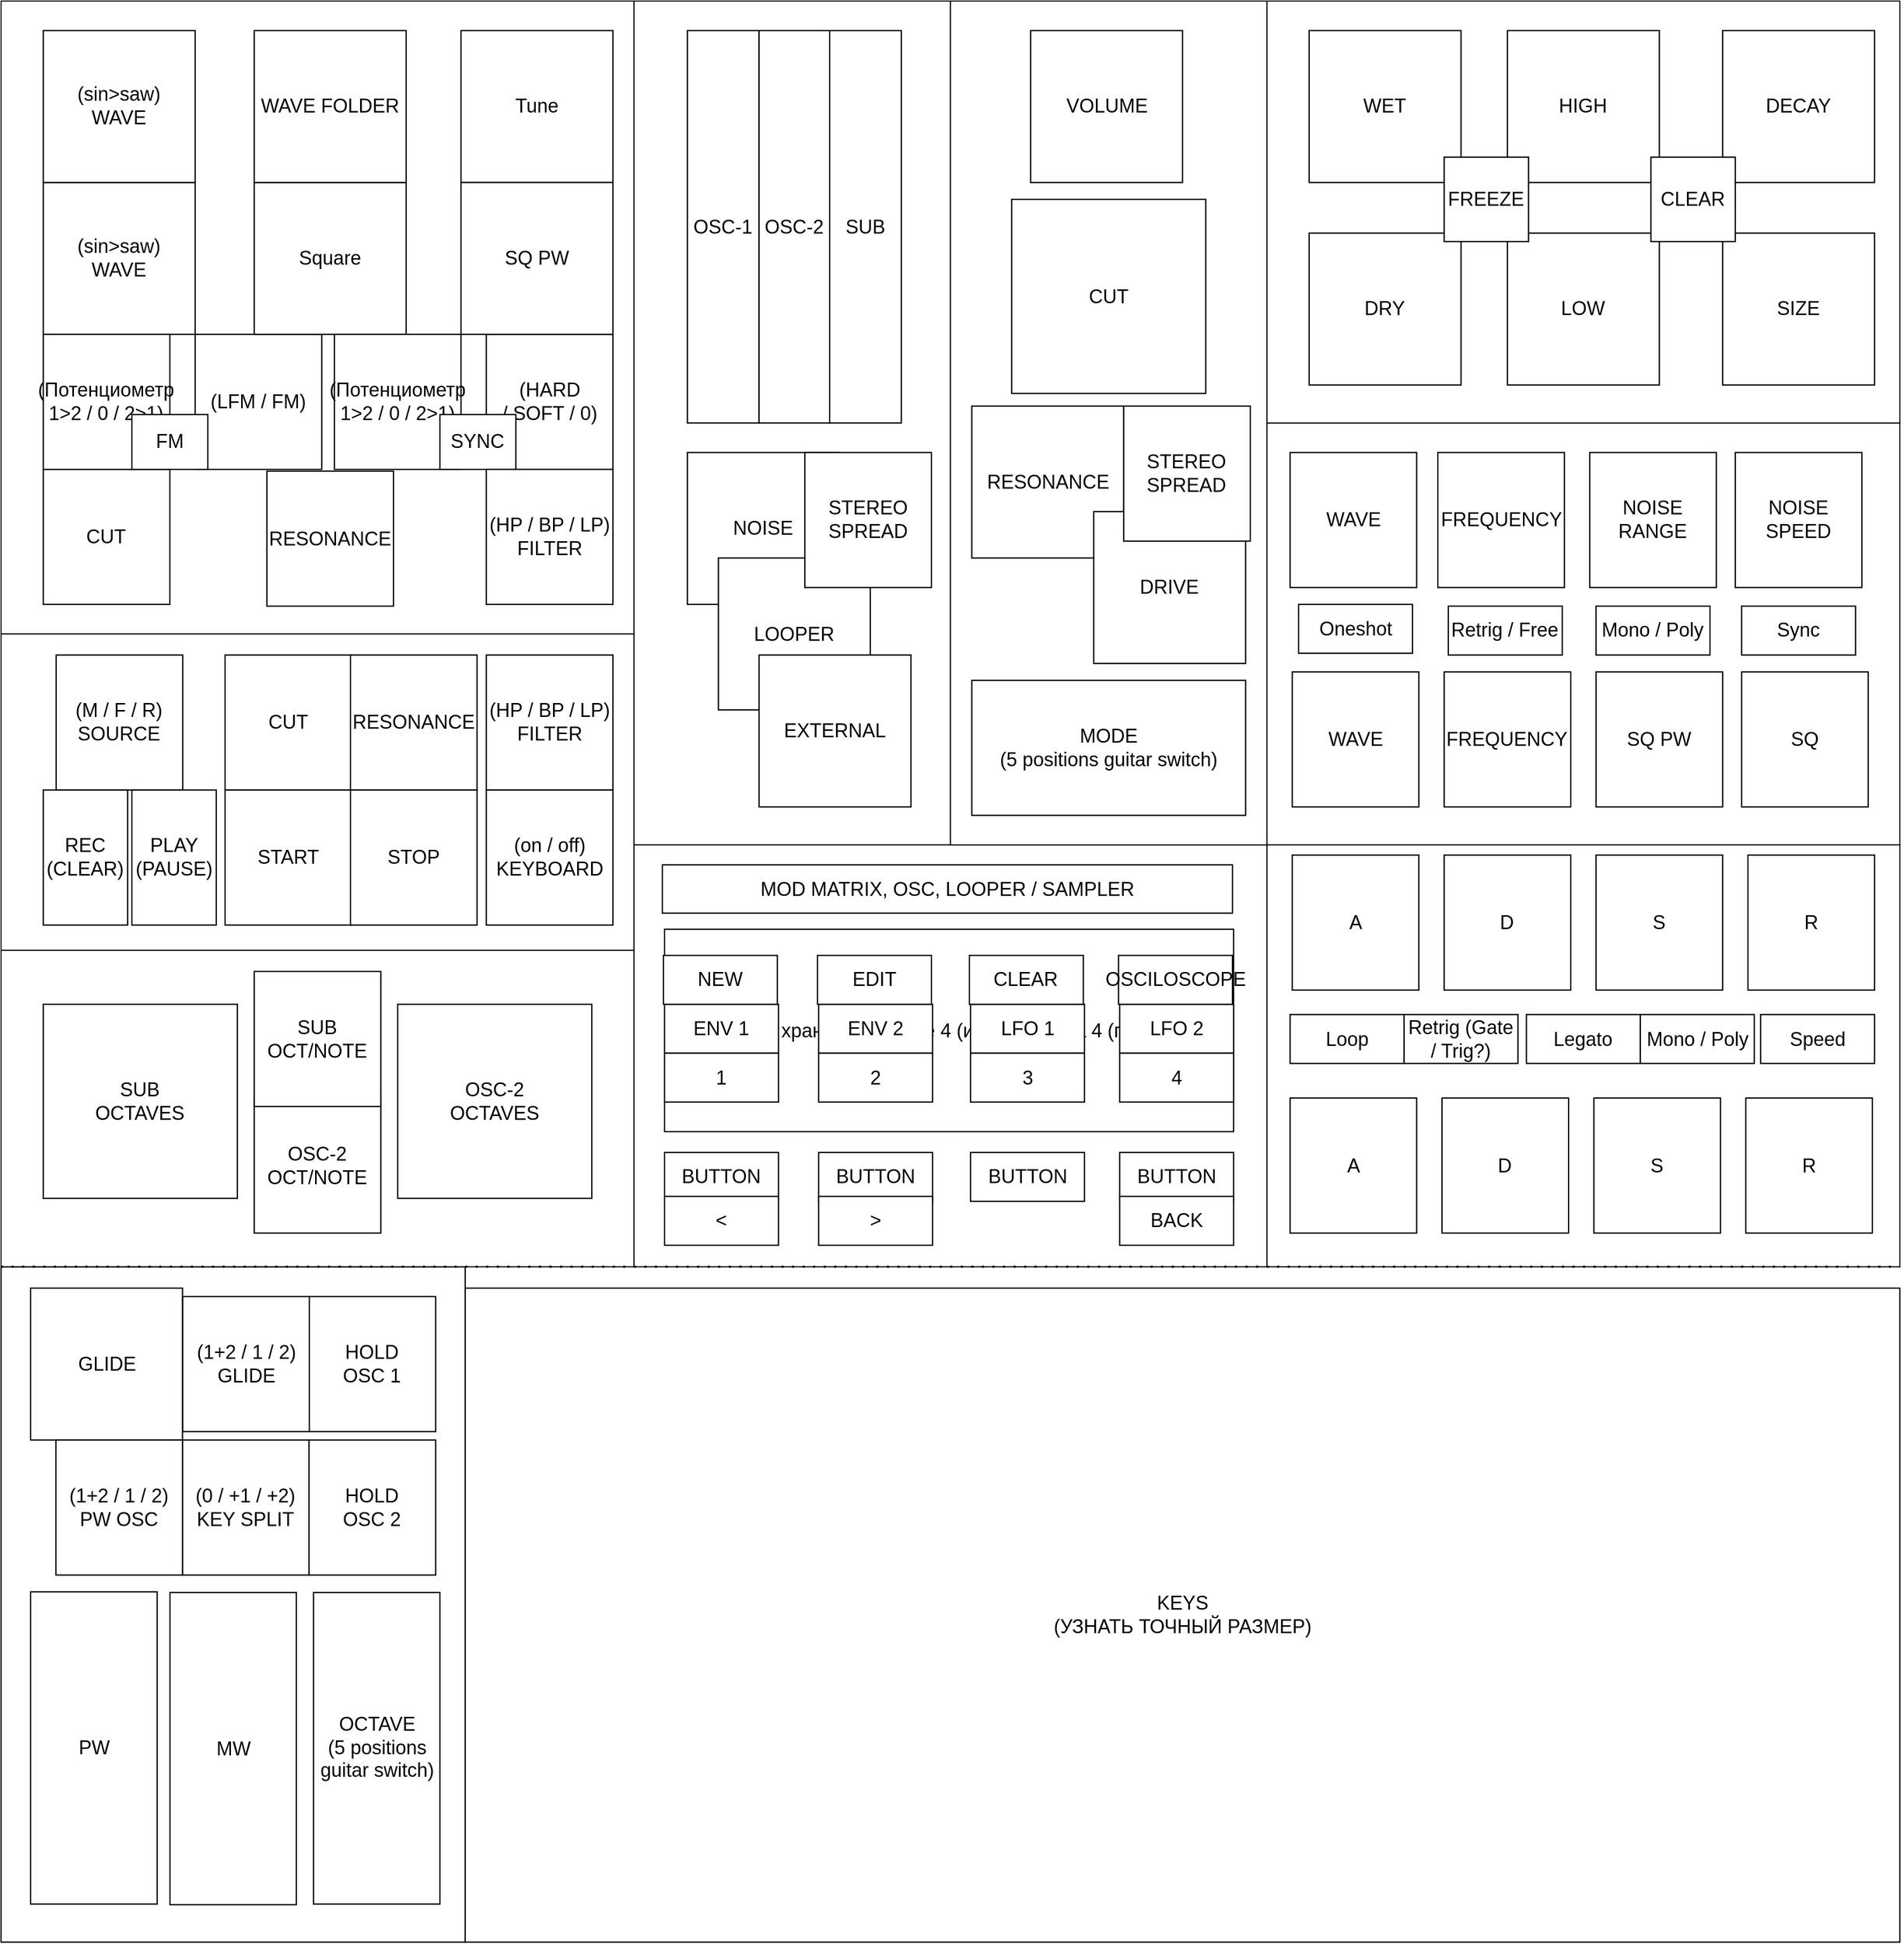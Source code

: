<mxfile version="26.2.14">
  <diagram name="Page-1" id="0yerQAa0baYgFGr-IkGp">
    <mxGraphModel dx="1224" dy="741" grid="1" gridSize="39.37" guides="1" tooltips="1" connect="1" arrows="1" fold="1" page="1" pageScale="1" pageWidth="1776" pageHeight="1811" math="0" shadow="0">
      <root>
        <mxCell id="0" />
        <mxCell id="1" parent="0" />
        <mxCell id="wlH6y_KVvPXo0IShCjxc-1" value="" style="rounded=0;whiteSpace=wrap;html=1;strokeWidth=1.181;fontSize=18;movable=1;resizable=1;rotatable=1;deletable=1;editable=1;locked=0;connectable=1;" parent="1" vertex="1">
          <mxGeometry y="1181.1" width="433.07" height="630.14" as="geometry" />
        </mxCell>
        <mxCell id="xokh4Ez91sBqfJbft43O-5" value="" style="rounded=0;whiteSpace=wrap;html=1;movable=0;resizable=0;rotatable=0;deletable=0;editable=0;locked=1;connectable=0;" parent="1" vertex="1">
          <mxGeometry x="-2.274e-13" y="1.421e-14" width="590.55" height="590.55" as="geometry" />
        </mxCell>
        <mxCell id="xokh4Ez91sBqfJbft43O-4" value="" style="rounded=0;whiteSpace=wrap;html=1;movable=0;resizable=0;rotatable=0;deletable=0;editable=0;locked=1;connectable=0;" parent="1" vertex="1">
          <mxGeometry x="-2.274e-13" y="590.54" width="590.55" height="295.275" as="geometry" />
        </mxCell>
        <mxCell id="xokh4Ez91sBqfJbft43O-3" value="" style="rounded=0;whiteSpace=wrap;html=1;movable=0;resizable=0;rotatable=0;deletable=0;editable=0;locked=1;connectable=0;" parent="1" vertex="1">
          <mxGeometry x="-2.274e-13" y="885.82" width="590.55" height="295.275" as="geometry" />
        </mxCell>
        <mxCell id="xokh4Ez91sBqfJbft43O-2" value="" style="rounded=0;whiteSpace=wrap;html=1;movable=0;resizable=0;rotatable=0;deletable=0;editable=0;locked=1;connectable=0;" parent="1" vertex="1">
          <mxGeometry x="1181.08" y="393.7" width="590.55" height="393.7" as="geometry" />
        </mxCell>
        <mxCell id="d05ju5goZMEUmhi3or16-11" value="" style="rounded=0;whiteSpace=wrap;html=1;movable=0;resizable=0;rotatable=0;deletable=0;editable=0;locked=1;connectable=0;" parent="1" vertex="1">
          <mxGeometry x="1181.1" width="590.55" height="393.7" as="geometry" />
        </mxCell>
        <mxCell id="xokh4Ez91sBqfJbft43O-1" value="" style="rounded=0;whiteSpace=wrap;html=1;movable=0;resizable=0;rotatable=0;deletable=0;editable=0;locked=1;connectable=0;" parent="1" vertex="1">
          <mxGeometry x="1181.1" y="787.4" width="590.55" height="393.7" as="geometry" />
        </mxCell>
        <mxCell id="56mNvcB_yV8vKIjIocQw-3" value="" style="rounded=0;whiteSpace=wrap;html=1;movable=0;resizable=0;rotatable=0;deletable=0;editable=0;locked=1;connectable=0;" parent="1" vertex="1">
          <mxGeometry x="590.55" width="295.27" height="787.4" as="geometry" />
        </mxCell>
        <mxCell id="d05ju5goZMEUmhi3or16-10" value="" style="rounded=0;whiteSpace=wrap;html=1;movable=0;resizable=0;rotatable=0;deletable=0;editable=0;locked=1;connectable=0;" parent="1" vertex="1">
          <mxGeometry x="590.55" y="787.4" width="590.55" height="393.7" as="geometry" />
        </mxCell>
        <mxCell id="m4RewTG6IQld1wpyNN1v-2" value="(sin&amp;gt;saw)&lt;br&gt;WAVE" style="rounded=0;whiteSpace=wrap;html=1;strokeWidth=1.181;fontSize=18;" parent="1" vertex="1">
          <mxGeometry x="39.37" y="169.29" width="141.732" height="141.732" as="geometry" />
        </mxCell>
        <mxCell id="m4RewTG6IQld1wpyNN1v-3" value="(LFM / FM)" style="rounded=0;whiteSpace=wrap;html=1;strokeWidth=1.181;fontSize=18;" parent="1" vertex="1">
          <mxGeometry x="181.1" y="311.02" width="118.11" height="125.984" as="geometry" />
        </mxCell>
        <mxCell id="m4RewTG6IQld1wpyNN1v-4" value="Square" style="rounded=0;whiteSpace=wrap;html=1;strokeWidth=1.181;fontSize=18;" parent="1" vertex="1">
          <mxGeometry x="236.22" y="169.29" width="141.732" height="141.732" as="geometry" />
        </mxCell>
        <mxCell id="m4RewTG6IQld1wpyNN1v-6" value="(HARD /&amp;nbsp;SOFT / 0)" style="rounded=0;whiteSpace=wrap;html=1;strokeWidth=1.181;fontSize=18;" parent="1" vertex="1">
          <mxGeometry x="452.75" y="311.02" width="118.11" height="125.984" as="geometry" />
        </mxCell>
        <mxCell id="m4RewTG6IQld1wpyNN1v-7" value="(sin&amp;gt;saw)&lt;br&gt;WAVE" style="rounded=0;whiteSpace=wrap;html=1;strokeWidth=1.181;fontSize=18;" parent="1" vertex="1">
          <mxGeometry x="39.37" y="27.56" width="141.732" height="141.732" as="geometry" />
        </mxCell>
        <mxCell id="m4RewTG6IQld1wpyNN1v-9" value="WAVE FOLDER" style="rounded=0;whiteSpace=wrap;html=1;strokeWidth=1.181;fontSize=18;" parent="1" vertex="1">
          <mxGeometry x="236.22" y="27.56" width="141.732" height="141.732" as="geometry" />
        </mxCell>
        <mxCell id="m4RewTG6IQld1wpyNN1v-10" value="Tune" style="rounded=0;whiteSpace=wrap;html=1;strokeWidth=1.181;fontSize=18;" parent="1" vertex="1">
          <mxGeometry x="429.13" y="27.56" width="141.732" height="141.732" as="geometry" />
        </mxCell>
        <mxCell id="m4RewTG6IQld1wpyNN1v-14" value="OSC-2&lt;br&gt;OCTAVES" style="rounded=0;whiteSpace=wrap;html=1;strokeWidth=1.181;fontSize=18;" parent="1" vertex="1">
          <mxGeometry x="370.08" y="936.13" width="181.102" height="181.102" as="geometry" />
        </mxCell>
        <mxCell id="m4RewTG6IQld1wpyNN1v-15" value="OSC-2&lt;br&gt;OCT/NOTE" style="rounded=0;whiteSpace=wrap;html=1;strokeWidth=1.181;fontSize=18;" parent="1" vertex="1">
          <mxGeometry x="236.22" y="1023.62" width="118.11" height="125.984" as="geometry" />
        </mxCell>
        <mxCell id="m4RewTG6IQld1wpyNN1v-16" value="SUB&lt;br&gt;OCTAVES" style="rounded=0;whiteSpace=wrap;html=1;strokeWidth=1.181;fontSize=18;" parent="1" vertex="1">
          <mxGeometry x="39.37" y="936.13" width="181.102" height="181.102" as="geometry" />
        </mxCell>
        <mxCell id="m4RewTG6IQld1wpyNN1v-17" value="SUB&lt;br&gt;OCT/NOTE" style="rounded=0;whiteSpace=wrap;html=1;strokeWidth=1.181;fontSize=18;" parent="1" vertex="1">
          <mxGeometry x="236.22" y="905.52" width="118.11" height="125.984" as="geometry" />
        </mxCell>
        <mxCell id="m4RewTG6IQld1wpyNN1v-19" value="&lt;div&gt;OSC-1&lt;/div&gt;" style="rounded=0;whiteSpace=wrap;html=1;strokeWidth=1.181;fontSize=18;" parent="1" vertex="1">
          <mxGeometry x="640.35" y="27.56" width="66.87" height="366.14" as="geometry" />
        </mxCell>
        <mxCell id="m4RewTG6IQld1wpyNN1v-20" value="OSC-2" style="rounded=0;whiteSpace=wrap;html=1;strokeWidth=1.181;fontSize=18;" parent="1" vertex="1">
          <mxGeometry x="707.22" y="27.56" width="65.87" height="366.14" as="geometry" />
        </mxCell>
        <mxCell id="m4RewTG6IQld1wpyNN1v-21" value="SUB" style="rounded=0;whiteSpace=wrap;html=1;strokeWidth=1.181;fontSize=18;" parent="1" vertex="1">
          <mxGeometry x="773.09" y="27.57" width="66.87" height="366.13" as="geometry" />
        </mxCell>
        <mxCell id="m4RewTG6IQld1wpyNN1v-22" value="NOISE" style="rounded=0;whiteSpace=wrap;html=1;strokeWidth=1.181;fontSize=18;" parent="1" vertex="1">
          <mxGeometry x="640.35" y="421.25" width="141.732" height="141.732" as="geometry" />
        </mxCell>
        <mxCell id="m4RewTG6IQld1wpyNN1v-23" value="LOOPER" style="rounded=0;whiteSpace=wrap;html=1;strokeWidth=1.181;fontSize=18;" parent="1" vertex="1">
          <mxGeometry x="669.29" y="519.68" width="141.732" height="141.732" as="geometry" />
        </mxCell>
        <mxCell id="m4RewTG6IQld1wpyNN1v-24" value="EXTERNAL" style="rounded=0;whiteSpace=wrap;html=1;strokeWidth=1.181;fontSize=18;" parent="1" vertex="1">
          <mxGeometry x="707.22" y="610.23" width="141.732" height="141.732" as="geometry" />
        </mxCell>
        <mxCell id="m4RewTG6IQld1wpyNN1v-31" value="STEREO&lt;div&gt;SPREAD&lt;/div&gt;" style="rounded=0;whiteSpace=wrap;html=1;strokeWidth=1.181;fontSize=18;" parent="1" vertex="1">
          <mxGeometry x="749.95" y="421.25" width="118.11" height="125.984" as="geometry" />
        </mxCell>
        <mxCell id="m4RewTG6IQld1wpyNN1v-32" value="GLIDE" style="rounded=0;whiteSpace=wrap;html=1;strokeWidth=1.181;fontSize=18;" parent="1" vertex="1">
          <mxGeometry x="27.56" y="1201.0" width="141.732" height="141.732" as="geometry" />
        </mxCell>
        <mxCell id="m4RewTG6IQld1wpyNN1v-35" value="MW" style="rounded=0;whiteSpace=wrap;html=1;strokeWidth=1.181;fontSize=18;" parent="1" vertex="1">
          <mxGeometry x="157.58" y="1485" width="117.9" height="291.34" as="geometry" />
        </mxCell>
        <mxCell id="m4RewTG6IQld1wpyNN1v-36" value="OCTAVE&lt;br&gt;(5 positions guitar switch)" style="rounded=0;whiteSpace=wrap;html=1;strokeWidth=1.181;fontSize=18;" parent="1" vertex="1">
          <mxGeometry x="291.55" y="1485" width="117.9" height="290.73" as="geometry" />
        </mxCell>
        <mxCell id="m4RewTG6IQld1wpyNN1v-37" value="HOLD&lt;br&gt;&lt;div&gt;OSC 1&lt;/div&gt;" style="rounded=0;whiteSpace=wrap;html=1;strokeWidth=1.181;fontSize=18;" parent="1" vertex="1">
          <mxGeometry x="287.4" y="1208.87" width="118.11" height="125.984" as="geometry" />
        </mxCell>
        <mxCell id="m4RewTG6IQld1wpyNN1v-38" value="(0 / +1 / +2)&lt;br&gt;KEY SPLIT" style="rounded=0;whiteSpace=wrap;html=1;strokeWidth=1.181;fontSize=18;" parent="1" vertex="1">
          <mxGeometry x="169.29" y="1342.73" width="118.11" height="125.984" as="geometry" />
        </mxCell>
        <mxCell id="m4RewTG6IQld1wpyNN1v-39" value="" style="endArrow=none;html=1;rounded=0;strokeWidth=1.968;dashed=1;dashPattern=1 4;" parent="1" edge="1">
          <mxGeometry width="50" height="50" relative="1" as="geometry">
            <mxPoint y="1181" as="sourcePoint" />
            <mxPoint x="1772" y="1181" as="targetPoint" />
          </mxGeometry>
        </mxCell>
        <mxCell id="m4RewTG6IQld1wpyNN1v-42" value="S" style="rounded=0;whiteSpace=wrap;html=1;strokeWidth=1.181;fontSize=18;" parent="1" vertex="1">
          <mxGeometry x="1488.18" y="796.9" width="118.11" height="125.984" as="geometry" />
        </mxCell>
        <mxCell id="m4RewTG6IQld1wpyNN1v-44" value="R" style="rounded=0;whiteSpace=wrap;html=1;strokeWidth=1.181;fontSize=18;" parent="1" vertex="1">
          <mxGeometry x="1629.91" y="796.9" width="118.11" height="125.984" as="geometry" />
        </mxCell>
        <mxCell id="m4RewTG6IQld1wpyNN1v-46" value="A" style="rounded=0;whiteSpace=wrap;html=1;strokeWidth=1.181;fontSize=18;" parent="1" vertex="1">
          <mxGeometry x="1204.72" y="796.9" width="118.11" height="125.984" as="geometry" />
        </mxCell>
        <mxCell id="m4RewTG6IQld1wpyNN1v-48" value="D" style="rounded=0;whiteSpace=wrap;html=1;strokeWidth=1.181;fontSize=18;" parent="1" vertex="1">
          <mxGeometry x="1346.45" y="796.9" width="118.11" height="125.984" as="geometry" />
        </mxCell>
        <mxCell id="m4RewTG6IQld1wpyNN1v-73" value="Модуляция хранится в табле 4 (источники) на 4 (получатели)" style="rounded=0;whiteSpace=wrap;html=1;strokeWidth=1.181;fontSize=18;" parent="1" vertex="1">
          <mxGeometry x="619.06" y="866.14" width="530.94" height="188.86" as="geometry" />
        </mxCell>
        <mxCell id="xWX6AHxLNLRqpK4tOp0E-5" value="(1+2 / 1 / 2)&lt;br&gt;PW OSC" style="rounded=0;whiteSpace=wrap;html=1;strokeWidth=1.181;fontSize=18;" parent="1" vertex="1">
          <mxGeometry x="51.18" y="1342.73" width="118.11" height="125.984" as="geometry" />
        </mxCell>
        <mxCell id="xWX6AHxLNLRqpK4tOp0E-8" value="SIZE" style="rounded=0;whiteSpace=wrap;html=1;strokeWidth=1.181;fontSize=18;" parent="1" vertex="1">
          <mxGeometry x="1606.29" y="216.53" width="141.732" height="141.732" as="geometry" />
        </mxCell>
        <mxCell id="xWX6AHxLNLRqpK4tOp0E-9" value="DRY" style="rounded=0;whiteSpace=wrap;html=1;strokeWidth=1.181;fontSize=18;" parent="1" vertex="1">
          <mxGeometry x="1220.47" y="216.53" width="141.732" height="141.732" as="geometry" />
        </mxCell>
        <mxCell id="xWX6AHxLNLRqpK4tOp0E-10" value="HIGH" style="rounded=0;whiteSpace=wrap;html=1;strokeWidth=1.181;fontSize=18;" parent="1" vertex="1">
          <mxGeometry x="1405.49" y="27.56" width="141.732" height="141.732" as="geometry" />
        </mxCell>
        <mxCell id="xWX6AHxLNLRqpK4tOp0E-11" value="DECAY" style="rounded=0;whiteSpace=wrap;html=1;strokeWidth=1.181;fontSize=18;" parent="1" vertex="1">
          <mxGeometry x="1606.29" y="27.56" width="141.732" height="141.732" as="geometry" />
        </mxCell>
        <mxCell id="xWX6AHxLNLRqpK4tOp0E-12" value="WET" style="rounded=0;whiteSpace=wrap;html=1;strokeWidth=1.181;fontSize=18;" parent="1" vertex="1">
          <mxGeometry x="1220.47" y="27.56" width="141.732" height="141.732" as="geometry" />
        </mxCell>
        <mxCell id="xWX6AHxLNLRqpK4tOp0E-13" value="LOW" style="rounded=0;whiteSpace=wrap;html=1;strokeWidth=1.181;fontSize=18;" parent="1" vertex="1">
          <mxGeometry x="1405.49" y="216.53" width="141.732" height="141.732" as="geometry" />
        </mxCell>
        <mxCell id="8TTZSuKu-VtuvrujYmn4-5" value="(M / F / R)&lt;div&gt;SOURCE&lt;/div&gt;" style="rounded=0;whiteSpace=wrap;html=1;strokeWidth=1.181;fontSize=18;" parent="1" vertex="1">
          <mxGeometry x="51.39" y="610.23" width="118.11" height="125.984" as="geometry" />
        </mxCell>
        <mxCell id="56mNvcB_yV8vKIjIocQw-1" value="CUT" style="rounded=0;whiteSpace=wrap;html=1;strokeWidth=1.181;fontSize=18;" parent="1" vertex="1">
          <mxGeometry x="39.37" y="437.0" width="118.11" height="125.984" as="geometry" />
        </mxCell>
        <mxCell id="56mNvcB_yV8vKIjIocQw-2" value="RESONANCE" style="rounded=0;whiteSpace=wrap;html=1;strokeWidth=1.181;fontSize=18;" parent="1" vertex="1">
          <mxGeometry x="248.03" y="438.63" width="118.11" height="125.984" as="geometry" />
        </mxCell>
        <mxCell id="xokh4Ez91sBqfJbft43O-6" value="(Потенциометр 1&amp;gt;2 / 0 / 2&amp;gt;1)" style="rounded=0;whiteSpace=wrap;html=1;strokeWidth=1.181;fontSize=18;" parent="1" vertex="1">
          <mxGeometry x="39.37" y="311.02" width="118.11" height="125.984" as="geometry" />
        </mxCell>
        <mxCell id="wlH6y_KVvPXo0IShCjxc-3" value="(1+2 / 1 / 2)&lt;br&gt;GLIDE" style="rounded=0;whiteSpace=wrap;html=1;strokeWidth=1.181;fontSize=18;" parent="1" vertex="1">
          <mxGeometry x="169.5" y="1208.87" width="118.11" height="125.984" as="geometry" />
        </mxCell>
        <mxCell id="wlH6y_KVvPXo0IShCjxc-5" value="HOLD&lt;br&gt;&lt;div&gt;OSC 2&lt;/div&gt;" style="rounded=0;whiteSpace=wrap;html=1;strokeWidth=1.181;fontSize=18;" parent="1" vertex="1">
          <mxGeometry x="287.4" y="1342.73" width="118.11" height="125.984" as="geometry" />
        </mxCell>
        <mxCell id="8wi24MFOJ5Ws7uHCbMtL-1" value="(Потенциометр 1&amp;gt;2 / 0 / 2&amp;gt;1)" style="rounded=0;whiteSpace=wrap;html=1;strokeWidth=1.181;fontSize=18;" vertex="1" parent="1">
          <mxGeometry x="311.02" y="311.02" width="118.11" height="125.984" as="geometry" />
        </mxCell>
        <mxCell id="8wi24MFOJ5Ws7uHCbMtL-3" value="&lt;div&gt;FM&lt;/div&gt;" style="rounded=0;whiteSpace=wrap;html=1;strokeWidth=1.181;fontSize=18;" vertex="1" parent="1">
          <mxGeometry x="122.04" y="385.82" width="70.87" height="51.18" as="geometry" />
        </mxCell>
        <mxCell id="8wi24MFOJ5Ws7uHCbMtL-4" value="SYNC" style="rounded=0;whiteSpace=wrap;html=1;strokeWidth=1.181;fontSize=18;" vertex="1" parent="1">
          <mxGeometry x="409.45" y="385.82" width="70.87" height="51.18" as="geometry" />
        </mxCell>
        <mxCell id="8wi24MFOJ5Ws7uHCbMtL-5" value="SQ PW" style="rounded=0;whiteSpace=wrap;html=1;strokeWidth=1.181;fontSize=18;" vertex="1" parent="1">
          <mxGeometry x="429.13" y="169.29" width="141.732" height="141.732" as="geometry" />
        </mxCell>
        <mxCell id="8wi24MFOJ5Ws7uHCbMtL-7" value="FREEZE" style="rounded=0;whiteSpace=wrap;html=1;strokeWidth=1.181;fontSize=18;" vertex="1" parent="1">
          <mxGeometry x="1346.45" y="145.67" width="78.74" height="78.74" as="geometry" />
        </mxCell>
        <mxCell id="8wi24MFOJ5Ws7uHCbMtL-8" value="CLEAR" style="rounded=0;whiteSpace=wrap;html=1;strokeWidth=1.181;fontSize=18;" vertex="1" parent="1">
          <mxGeometry x="1539.36" y="145.67" width="78.74" height="78.74" as="geometry" />
        </mxCell>
        <mxCell id="m4RewTG6IQld1wpyNN1v-41" value="KEYS&lt;br&gt;(УЗНАТЬ ТОЧНЫЙ РАЗМЕР)" style="rounded=0;whiteSpace=wrap;html=1;strokeWidth=1.181;fontSize=18;" parent="1" vertex="1">
          <mxGeometry x="433.05" y="1201" width="1338.58" height="610.235" as="geometry" />
        </mxCell>
        <mxCell id="8wi24MFOJ5Ws7uHCbMtL-9" value="Retrig (Gate / Trig?)" style="rounded=0;whiteSpace=wrap;html=1;strokeWidth=1.181;fontSize=18;" vertex="1" parent="1">
          <mxGeometry x="1309" y="945.7" width="106.3" height="45.62" as="geometry" />
        </mxCell>
        <mxCell id="8wi24MFOJ5Ws7uHCbMtL-10" value="Loop" style="rounded=0;whiteSpace=wrap;html=1;strokeWidth=1.181;fontSize=18;" vertex="1" parent="1">
          <mxGeometry x="1202.7" y="945.7" width="106.3" height="45.62" as="geometry" />
        </mxCell>
        <mxCell id="8wi24MFOJ5Ws7uHCbMtL-11" value="Legato" style="rounded=0;whiteSpace=wrap;html=1;strokeWidth=1.181;fontSize=18;" vertex="1" parent="1">
          <mxGeometry x="1423.2" y="945.7" width="106.3" height="45.62" as="geometry" />
        </mxCell>
        <mxCell id="8wi24MFOJ5Ws7uHCbMtL-12" value="Mono / Poly" style="rounded=0;whiteSpace=wrap;html=1;strokeWidth=1.181;fontSize=18;" vertex="1" parent="1">
          <mxGeometry x="1529.5" y="945.7" width="106.3" height="45.62" as="geometry" />
        </mxCell>
        <mxCell id="8wi24MFOJ5Ws7uHCbMtL-13" value="Speed" style="rounded=0;whiteSpace=wrap;html=1;strokeWidth=1.181;fontSize=18;" vertex="1" parent="1">
          <mxGeometry x="1641.72" y="945.7" width="106.3" height="45.62" as="geometry" />
        </mxCell>
        <mxCell id="8wi24MFOJ5Ws7uHCbMtL-19" value="S" style="rounded=0;whiteSpace=wrap;html=1;strokeWidth=1.181;fontSize=18;" vertex="1" parent="1">
          <mxGeometry x="1486.16" y="1023.62" width="118.11" height="125.984" as="geometry" />
        </mxCell>
        <mxCell id="8wi24MFOJ5Ws7uHCbMtL-20" value="R" style="rounded=0;whiteSpace=wrap;html=1;strokeWidth=1.181;fontSize=18;" vertex="1" parent="1">
          <mxGeometry x="1627.89" y="1023.62" width="118.11" height="125.984" as="geometry" />
        </mxCell>
        <mxCell id="8wi24MFOJ5Ws7uHCbMtL-21" value="A" style="rounded=0;whiteSpace=wrap;html=1;strokeWidth=1.181;fontSize=18;" vertex="1" parent="1">
          <mxGeometry x="1202.7" y="1023.62" width="118.11" height="125.984" as="geometry" />
        </mxCell>
        <mxCell id="8wi24MFOJ5Ws7uHCbMtL-22" value="D" style="rounded=0;whiteSpace=wrap;html=1;strokeWidth=1.181;fontSize=18;" vertex="1" parent="1">
          <mxGeometry x="1344.43" y="1023.62" width="118.11" height="125.984" as="geometry" />
        </mxCell>
        <mxCell id="8wi24MFOJ5Ws7uHCbMtL-24" value="SQ PW" style="rounded=0;whiteSpace=wrap;html=1;strokeWidth=1.181;fontSize=18;" vertex="1" parent="1">
          <mxGeometry x="1488.19" y="625.98" width="118.11" height="125.984" as="geometry" />
        </mxCell>
        <mxCell id="8wi24MFOJ5Ws7uHCbMtL-25" value="FREQUENCY" style="rounded=0;whiteSpace=wrap;html=1;strokeWidth=1.181;fontSize=18;" vertex="1" parent="1">
          <mxGeometry x="1346.46" y="625.98" width="118.11" height="125.984" as="geometry" />
        </mxCell>
        <mxCell id="8wi24MFOJ5Ws7uHCbMtL-26" value="WAVE" style="rounded=0;whiteSpace=wrap;html=1;strokeWidth=1.181;fontSize=18;" vertex="1" parent="1">
          <mxGeometry x="1204.73" y="625.98" width="118.11" height="125.984" as="geometry" />
        </mxCell>
        <mxCell id="8wi24MFOJ5Ws7uHCbMtL-27" value="SQ" style="rounded=0;whiteSpace=wrap;html=1;strokeWidth=1.181;fontSize=18;" vertex="1" parent="1">
          <mxGeometry x="1624.01" y="625.98" width="118.11" height="125.984" as="geometry" />
        </mxCell>
        <mxCell id="8wi24MFOJ5Ws7uHCbMtL-28" value="NOISE&lt;br&gt;SPEED" style="rounded=0;whiteSpace=wrap;html=1;strokeWidth=1.181;fontSize=18;" vertex="1" parent="1">
          <mxGeometry x="1618.1" y="421.25" width="118.11" height="125.984" as="geometry" />
        </mxCell>
        <mxCell id="8wi24MFOJ5Ws7uHCbMtL-29" value="FREQUENCY" style="rounded=0;whiteSpace=wrap;html=1;strokeWidth=1.181;fontSize=18;" vertex="1" parent="1">
          <mxGeometry x="1340.55" y="421.25" width="118.11" height="125.984" as="geometry" />
        </mxCell>
        <mxCell id="8wi24MFOJ5Ws7uHCbMtL-30" value="WAVE" style="rounded=0;whiteSpace=wrap;html=1;strokeWidth=1.181;fontSize=18;" vertex="1" parent="1">
          <mxGeometry x="1202.7" y="421.25" width="118.11" height="125.984" as="geometry" />
        </mxCell>
        <mxCell id="8wi24MFOJ5Ws7uHCbMtL-31" value="NOISE&lt;br&gt;RANGE" style="rounded=0;whiteSpace=wrap;html=1;strokeWidth=1.181;fontSize=18;" vertex="1" parent="1">
          <mxGeometry x="1482.27" y="421.25" width="118.11" height="125.984" as="geometry" />
        </mxCell>
        <mxCell id="8wi24MFOJ5Ws7uHCbMtL-33" value="ENV 2" style="rounded=0;whiteSpace=wrap;html=1;strokeWidth=1.181;fontSize=18;" vertex="1" parent="1">
          <mxGeometry x="762.82" y="936.13" width="106.3" height="45.62" as="geometry" />
        </mxCell>
        <mxCell id="8wi24MFOJ5Ws7uHCbMtL-34" value="ENV 1" style="rounded=0;whiteSpace=wrap;html=1;strokeWidth=1.181;fontSize=18;" vertex="1" parent="1">
          <mxGeometry x="619.06" y="936.13" width="106.3" height="45.62" as="geometry" />
        </mxCell>
        <mxCell id="8wi24MFOJ5Ws7uHCbMtL-36" value="LFO 1" style="rounded=0;whiteSpace=wrap;html=1;strokeWidth=1.181;fontSize=18;" vertex="1" parent="1">
          <mxGeometry x="904.55" y="936.13" width="106.3" height="45.62" as="geometry" />
        </mxCell>
        <mxCell id="8wi24MFOJ5Ws7uHCbMtL-37" value="LFO 2" style="rounded=0;whiteSpace=wrap;html=1;strokeWidth=1.181;fontSize=18;" vertex="1" parent="1">
          <mxGeometry x="1043.7" y="936.13" width="106.3" height="45.62" as="geometry" />
        </mxCell>
        <mxCell id="8wi24MFOJ5Ws7uHCbMtL-38" value="PW" style="rounded=0;whiteSpace=wrap;html=1;strokeWidth=1.181;fontSize=18;" vertex="1" parent="1">
          <mxGeometry x="27.56" y="1484.39" width="118.11" height="291.34" as="geometry" />
        </mxCell>
        <mxCell id="56mNvcB_yV8vKIjIocQw-4" value="" style="rounded=0;whiteSpace=wrap;html=1;movable=0;resizable=0;rotatable=0;deletable=0;editable=0;locked=1;connectable=0;" parent="1" vertex="1">
          <mxGeometry x="885.82" width="295.27" height="787.4" as="geometry" />
        </mxCell>
        <mxCell id="m4RewTG6IQld1wpyNN1v-1" value="&lt;div&gt;CUT&lt;/div&gt;" style="rounded=0;whiteSpace=wrap;html=1;strokeWidth=1.181;fontSize=18;movable=0;resizable=0;rotatable=0;deletable=0;editable=0;locked=1;connectable=0;" parent="1" vertex="1">
          <mxGeometry x="942.92" y="185.04" width="181.102" height="181.102" as="geometry" />
        </mxCell>
        <mxCell id="m4RewTG6IQld1wpyNN1v-54" value="RESONANCE" style="rounded=0;whiteSpace=wrap;html=1;strokeWidth=1.181;fontSize=18;movable=0;resizable=0;rotatable=0;deletable=0;editable=0;locked=1;connectable=0;" parent="1" vertex="1">
          <mxGeometry x="905.73" y="377.95" width="141.732" height="141.732" as="geometry" />
        </mxCell>
        <mxCell id="m4RewTG6IQld1wpyNN1v-76" value="MODE&lt;br&gt;(5 positions guitar switch)" style="rounded=0;whiteSpace=wrap;html=1;strokeWidth=1.181;fontSize=18;direction=south;movable=0;resizable=0;rotatable=0;deletable=0;editable=0;locked=1;connectable=0;" parent="1" vertex="1">
          <mxGeometry x="905.73" y="633.85" width="255.49" height="125.98" as="geometry" />
        </mxCell>
        <mxCell id="d05ju5goZMEUmhi3or16-1" value="VOLUME" style="rounded=0;whiteSpace=wrap;html=1;strokeWidth=1.181;fontSize=18;movable=0;resizable=0;rotatable=0;deletable=0;editable=0;locked=1;connectable=0;" parent="1" vertex="1">
          <mxGeometry x="960.63" y="27.56" width="141.732" height="141.732" as="geometry" />
        </mxCell>
        <mxCell id="8wi24MFOJ5Ws7uHCbMtL-6" value="DRIVE" style="rounded=0;whiteSpace=wrap;html=1;strokeWidth=1.181;fontSize=18;movable=0;resizable=0;rotatable=0;deletable=0;editable=0;locked=1;connectable=0;" vertex="1" parent="1">
          <mxGeometry x="1019.49" y="476.37" width="141.732" height="141.732" as="geometry" />
        </mxCell>
        <mxCell id="8wi24MFOJ5Ws7uHCbMtL-39" value="(HP / BP / LP)&lt;div&gt;FILTER&lt;/div&gt;" style="rounded=0;whiteSpace=wrap;html=1;strokeWidth=1.181;fontSize=18;" vertex="1" parent="1">
          <mxGeometry x="452.75" y="610.23" width="118.11" height="125.984" as="geometry" />
        </mxCell>
        <mxCell id="8wi24MFOJ5Ws7uHCbMtL-40" value="CUT" style="rounded=0;whiteSpace=wrap;html=1;strokeWidth=1.181;fontSize=18;" vertex="1" parent="1">
          <mxGeometry x="209.0" y="610.23" width="118.11" height="125.984" as="geometry" />
        </mxCell>
        <mxCell id="8wi24MFOJ5Ws7uHCbMtL-41" value="RESONANCE" style="rounded=0;whiteSpace=wrap;html=1;strokeWidth=1.181;fontSize=18;" vertex="1" parent="1">
          <mxGeometry x="326.0" y="610.23" width="118.11" height="125.984" as="geometry" />
        </mxCell>
        <mxCell id="8wi24MFOJ5Ws7uHCbMtL-42" value="(HP / BP / LP)&lt;div&gt;FILTER&lt;/div&gt;" style="rounded=0;whiteSpace=wrap;html=1;strokeWidth=1.181;fontSize=18;" vertex="1" parent="1">
          <mxGeometry x="452.75" y="437.0" width="118.11" height="125.984" as="geometry" />
        </mxCell>
        <mxCell id="8wi24MFOJ5Ws7uHCbMtL-45" value="REC&lt;br&gt;(CLEAR)" style="rounded=0;whiteSpace=wrap;html=1;strokeWidth=1.181;fontSize=18;" vertex="1" parent="1">
          <mxGeometry x="39.37" y="736.21" width="78.74" height="125.98" as="geometry" />
        </mxCell>
        <mxCell id="8wi24MFOJ5Ws7uHCbMtL-46" value="(on / off)&lt;br&gt;KEYBOARD" style="rounded=0;whiteSpace=wrap;html=1;strokeWidth=1.181;fontSize=18;" vertex="1" parent="1">
          <mxGeometry x="452.75" y="736.21" width="118.11" height="125.984" as="geometry" />
        </mxCell>
        <mxCell id="8wi24MFOJ5Ws7uHCbMtL-47" value="PLAY&lt;br&gt;(PAUSE)" style="rounded=0;whiteSpace=wrap;html=1;strokeWidth=1.181;fontSize=18;" vertex="1" parent="1">
          <mxGeometry x="122.04" y="736.21" width="78.74" height="125.98" as="geometry" />
        </mxCell>
        <mxCell id="8wi24MFOJ5Ws7uHCbMtL-48" value="START" style="rounded=0;whiteSpace=wrap;html=1;strokeWidth=1.181;fontSize=18;" vertex="1" parent="1">
          <mxGeometry x="209.0" y="736.21" width="118.11" height="125.984" as="geometry" />
        </mxCell>
        <mxCell id="8wi24MFOJ5Ws7uHCbMtL-49" value="STOP" style="rounded=0;whiteSpace=wrap;html=1;strokeWidth=1.181;fontSize=18;" vertex="1" parent="1">
          <mxGeometry x="326.0" y="736.21" width="118.11" height="125.984" as="geometry" />
        </mxCell>
        <mxCell id="8wi24MFOJ5Ws7uHCbMtL-51" value="MOD MATRIX, OSC, LOOPER / SAMPLER" style="rounded=0;whiteSpace=wrap;html=1;strokeWidth=1.181;fontSize=18;" vertex="1" parent="1">
          <mxGeometry x="617" y="806" width="531.94" height="45.1" as="geometry" />
        </mxCell>
        <mxCell id="8wi24MFOJ5Ws7uHCbMtL-52" value="2" style="rounded=0;whiteSpace=wrap;html=1;strokeWidth=1.181;fontSize=18;" vertex="1" parent="1">
          <mxGeometry x="762.82" y="981.75" width="106.3" height="45.62" as="geometry" />
        </mxCell>
        <mxCell id="8wi24MFOJ5Ws7uHCbMtL-53" value="1" style="rounded=0;whiteSpace=wrap;html=1;strokeWidth=1.181;fontSize=18;" vertex="1" parent="1">
          <mxGeometry x="619.06" y="981.75" width="106.3" height="45.62" as="geometry" />
        </mxCell>
        <mxCell id="8wi24MFOJ5Ws7uHCbMtL-54" value="3" style="rounded=0;whiteSpace=wrap;html=1;strokeWidth=1.181;fontSize=18;" vertex="1" parent="1">
          <mxGeometry x="904.55" y="981.75" width="106.3" height="45.62" as="geometry" />
        </mxCell>
        <mxCell id="8wi24MFOJ5Ws7uHCbMtL-55" value="4" style="rounded=0;whiteSpace=wrap;html=1;strokeWidth=1.181;fontSize=18;" vertex="1" parent="1">
          <mxGeometry x="1043.7" y="981.75" width="106.3" height="45.62" as="geometry" />
        </mxCell>
        <mxCell id="8wi24MFOJ5Ws7uHCbMtL-57" value="BUTTON" style="rounded=0;whiteSpace=wrap;html=1;strokeWidth=1.181;fontSize=18;" vertex="1" parent="1">
          <mxGeometry x="762.82" y="1074.39" width="106.3" height="45.62" as="geometry" />
        </mxCell>
        <mxCell id="8wi24MFOJ5Ws7uHCbMtL-58" value="BUTTON" style="rounded=0;whiteSpace=wrap;html=1;strokeWidth=1.181;fontSize=18;" vertex="1" parent="1">
          <mxGeometry x="619.06" y="1074.39" width="106.3" height="45.62" as="geometry" />
        </mxCell>
        <mxCell id="8wi24MFOJ5Ws7uHCbMtL-59" value="BUTTON" style="rounded=0;whiteSpace=wrap;html=1;strokeWidth=1.181;fontSize=18;" vertex="1" parent="1">
          <mxGeometry x="904.55" y="1074.39" width="106.3" height="45.62" as="geometry" />
        </mxCell>
        <mxCell id="8wi24MFOJ5Ws7uHCbMtL-60" value="BUTTON" style="rounded=0;whiteSpace=wrap;html=1;strokeWidth=1.181;fontSize=18;" vertex="1" parent="1">
          <mxGeometry x="1043.7" y="1074.39" width="106.3" height="45.62" as="geometry" />
        </mxCell>
        <mxCell id="8wi24MFOJ5Ws7uHCbMtL-63" value="&amp;gt;" style="rounded=0;whiteSpace=wrap;html=1;strokeWidth=1.181;fontSize=18;" vertex="1" parent="1">
          <mxGeometry x="762.82" y="1115.38" width="106.3" height="45.62" as="geometry" />
        </mxCell>
        <mxCell id="8wi24MFOJ5Ws7uHCbMtL-64" value="&amp;lt;" style="rounded=0;whiteSpace=wrap;html=1;strokeWidth=1.181;fontSize=18;" vertex="1" parent="1">
          <mxGeometry x="619.06" y="1115.38" width="106.3" height="45.62" as="geometry" />
        </mxCell>
        <mxCell id="8wi24MFOJ5Ws7uHCbMtL-66" value="BACK" style="rounded=0;whiteSpace=wrap;html=1;strokeWidth=1.181;fontSize=18;" vertex="1" parent="1">
          <mxGeometry x="1043.7" y="1115.38" width="106.3" height="45.62" as="geometry" />
        </mxCell>
        <mxCell id="8wi24MFOJ5Ws7uHCbMtL-67" value="EDIT" style="rounded=0;whiteSpace=wrap;html=1;strokeWidth=1.181;fontSize=18;" vertex="1" parent="1">
          <mxGeometry x="761.76" y="890.51" width="106.3" height="45.62" as="geometry" />
        </mxCell>
        <mxCell id="8wi24MFOJ5Ws7uHCbMtL-68" value="NEW" style="rounded=0;whiteSpace=wrap;html=1;strokeWidth=1.181;fontSize=18;" vertex="1" parent="1">
          <mxGeometry x="618" y="890.51" width="106.3" height="45.62" as="geometry" />
        </mxCell>
        <mxCell id="8wi24MFOJ5Ws7uHCbMtL-69" value="CLEAR" style="rounded=0;whiteSpace=wrap;html=1;strokeWidth=1.181;fontSize=18;" vertex="1" parent="1">
          <mxGeometry x="903.49" y="890.51" width="106.3" height="45.62" as="geometry" />
        </mxCell>
        <mxCell id="8wi24MFOJ5Ws7uHCbMtL-70" value="OSCILOSCOPE" style="rounded=0;whiteSpace=wrap;html=1;strokeWidth=1.181;fontSize=18;" vertex="1" parent="1">
          <mxGeometry x="1042.64" y="890.51" width="106.3" height="45.62" as="geometry" />
        </mxCell>
        <mxCell id="8wi24MFOJ5Ws7uHCbMtL-71" value="Retrig / Free" style="rounded=0;whiteSpace=wrap;html=1;strokeWidth=1.181;fontSize=18;" vertex="1" parent="1">
          <mxGeometry x="1350.33" y="564.61" width="106.3" height="45.62" as="geometry" />
        </mxCell>
        <mxCell id="8wi24MFOJ5Ws7uHCbMtL-72" value="Oneshot" style="rounded=0;whiteSpace=wrap;html=1;strokeWidth=1.181;fontSize=18;" vertex="1" parent="1">
          <mxGeometry x="1210.62" y="562.98" width="106.3" height="45.62" as="geometry" />
        </mxCell>
        <mxCell id="8wi24MFOJ5Ws7uHCbMtL-74" value="Mono / Poly" style="rounded=0;whiteSpace=wrap;html=1;strokeWidth=1.181;fontSize=18;" vertex="1" parent="1">
          <mxGeometry x="1488.18" y="564.61" width="106.3" height="45.62" as="geometry" />
        </mxCell>
        <mxCell id="8wi24MFOJ5Ws7uHCbMtL-75" value="Sync" style="rounded=0;whiteSpace=wrap;html=1;strokeWidth=1.181;fontSize=18;" vertex="1" parent="1">
          <mxGeometry x="1624.0" y="564.61" width="106.3" height="45.62" as="geometry" />
        </mxCell>
        <mxCell id="8wi24MFOJ5Ws7uHCbMtL-76" value="STEREO&lt;div&gt;SPREAD&lt;/div&gt;" style="rounded=0;whiteSpace=wrap;html=1;strokeWidth=1.181;fontSize=18;" vertex="1" parent="1">
          <mxGeometry x="1047.46" y="377.95" width="118.11" height="125.984" as="geometry" />
        </mxCell>
      </root>
    </mxGraphModel>
  </diagram>
</mxfile>
